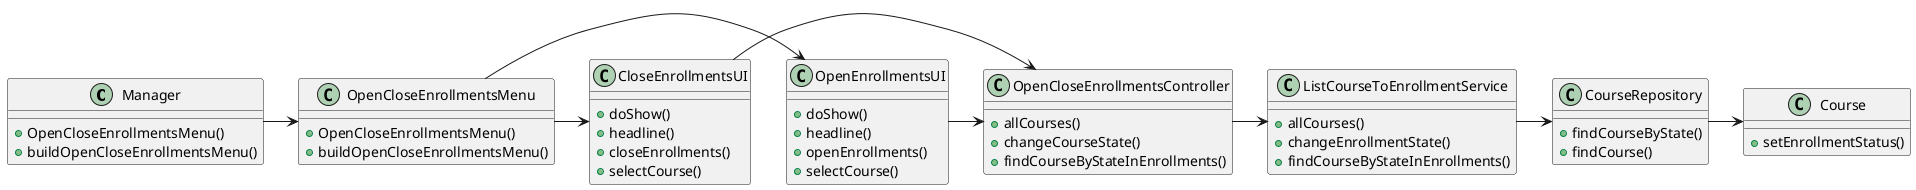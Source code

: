 @startuml
class Manager {
    +OpenCloseEnrollmentsMenu()
    +buildOpenCloseEnrollmentsMenu()
}

class OpenCloseEnrollmentsMenu {
    +OpenCloseEnrollmentsMenu()
    +buildOpenCloseEnrollmentsMenu()
}

class OpenEnrollmentsUI {
    +doShow()
    +headline()
    +openEnrollments()
    +selectCourse()
}

class CloseEnrollmentsUI {
    +doShow()
    +headline()
    +closeEnrollments()
    +selectCourse()
}

class OpenCloseEnrollmentsController {
    +allCourses()
    +changeCourseState()
    +findCourseByStateInEnrollments()
}

class ListCourseToEnrollmentService {
    +allCourses()
    +changeEnrollmentState()
    +findCourseByStateInEnrollments()
}

class CourseRepository {
    +findCourseByState()
    +findCourse()
}

class Course {
    +setEnrollmentStatus()
}

Manager -> OpenCloseEnrollmentsMenu
OpenCloseEnrollmentsMenu -> OpenEnrollmentsUI
OpenCloseEnrollmentsMenu -> CloseEnrollmentsUI
CloseEnrollmentsUI -> OpenCloseEnrollmentsController
OpenEnrollmentsUI -> OpenCloseEnrollmentsController
OpenCloseEnrollmentsController -> ListCourseToEnrollmentService
ListCourseToEnrollmentService -> CourseRepository
CourseRepository -> Course

@enduml
